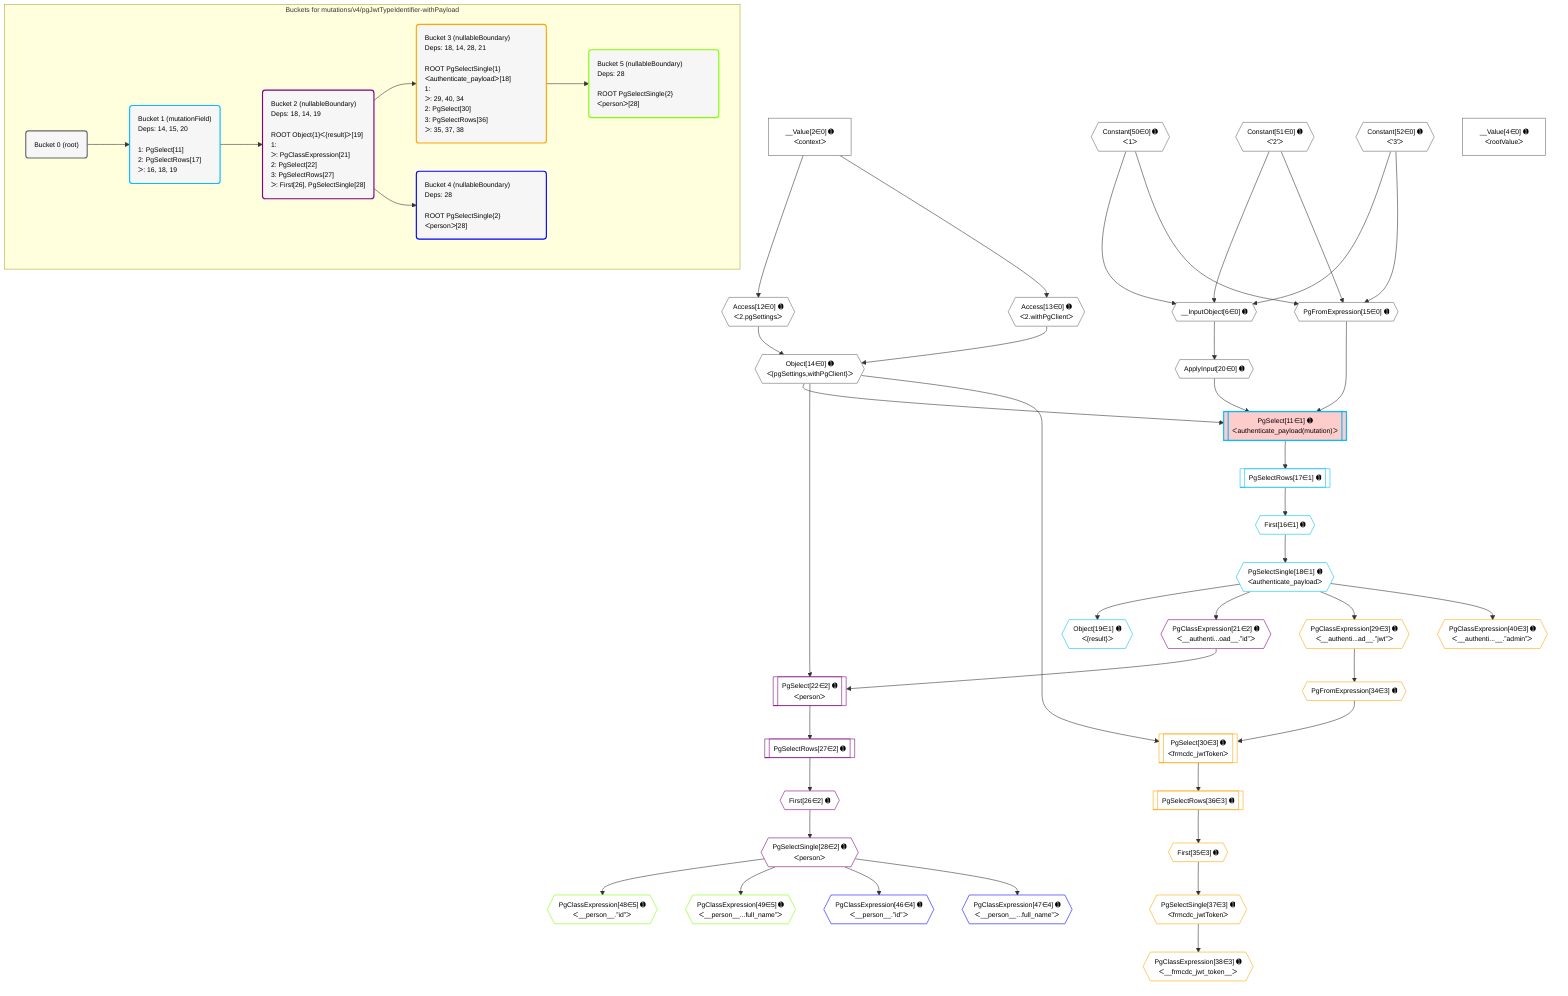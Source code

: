 %%{init: {'themeVariables': { 'fontSize': '12px'}}}%%
graph TD
    classDef path fill:#eee,stroke:#000,color:#000
    classDef plan fill:#fff,stroke-width:1px,color:#000
    classDef itemplan fill:#fff,stroke-width:2px,color:#000
    classDef unbatchedplan fill:#dff,stroke-width:1px,color:#000
    classDef sideeffectplan fill:#fcc,stroke-width:2px,color:#000
    classDef bucket fill:#f6f6f6,color:#000,stroke-width:2px,text-align:left


    %% plan dependencies
    __InputObject6{{"__InputObject[6∈0] ➊"}}:::plan
    Constant50{{"Constant[50∈0] ➊<br />ᐸ1ᐳ"}}:::plan
    Constant51{{"Constant[51∈0] ➊<br />ᐸ'2'ᐳ"}}:::plan
    Constant52{{"Constant[52∈0] ➊<br />ᐸ'3'ᐳ"}}:::plan
    Constant50 & Constant51 & Constant52 --> __InputObject6
    PgFromExpression15{{"PgFromExpression[15∈0] ➊"}}:::plan
    Constant50 & Constant51 & Constant52 --> PgFromExpression15
    Object14{{"Object[14∈0] ➊<br />ᐸ{pgSettings,withPgClient}ᐳ"}}:::plan
    Access12{{"Access[12∈0] ➊<br />ᐸ2.pgSettingsᐳ"}}:::plan
    Access13{{"Access[13∈0] ➊<br />ᐸ2.withPgClientᐳ"}}:::plan
    Access12 & Access13 --> Object14
    __Value2["__Value[2∈0] ➊<br />ᐸcontextᐳ"]:::plan
    __Value2 --> Access12
    __Value2 --> Access13
    ApplyInput20{{"ApplyInput[20∈0] ➊"}}:::plan
    __InputObject6 --> ApplyInput20
    __Value4["__Value[4∈0] ➊<br />ᐸrootValueᐳ"]:::plan
    PgSelect11[["PgSelect[11∈1] ➊<br />ᐸauthenticate_payload(mutation)ᐳ"]]:::sideeffectplan
    Object14 & PgFromExpression15 & ApplyInput20 --> PgSelect11
    First16{{"First[16∈1] ➊"}}:::plan
    PgSelectRows17[["PgSelectRows[17∈1] ➊"]]:::plan
    PgSelectRows17 --> First16
    PgSelect11 --> PgSelectRows17
    PgSelectSingle18{{"PgSelectSingle[18∈1] ➊<br />ᐸauthenticate_payloadᐳ"}}:::plan
    First16 --> PgSelectSingle18
    Object19{{"Object[19∈1] ➊<br />ᐸ{result}ᐳ"}}:::plan
    PgSelectSingle18 --> Object19
    PgSelect22[["PgSelect[22∈2] ➊<br />ᐸpersonᐳ"]]:::plan
    PgClassExpression21{{"PgClassExpression[21∈2] ➊<br />ᐸ__authenti...oad__.”id”ᐳ"}}:::plan
    Object14 & PgClassExpression21 --> PgSelect22
    PgSelectSingle18 --> PgClassExpression21
    First26{{"First[26∈2] ➊"}}:::plan
    PgSelectRows27[["PgSelectRows[27∈2] ➊"]]:::plan
    PgSelectRows27 --> First26
    PgSelect22 --> PgSelectRows27
    PgSelectSingle28{{"PgSelectSingle[28∈2] ➊<br />ᐸpersonᐳ"}}:::plan
    First26 --> PgSelectSingle28
    PgSelect30[["PgSelect[30∈3] ➊<br />ᐸfrmcdc_jwtTokenᐳ"]]:::plan
    PgFromExpression34{{"PgFromExpression[34∈3] ➊"}}:::plan
    Object14 & PgFromExpression34 --> PgSelect30
    PgClassExpression29{{"PgClassExpression[29∈3] ➊<br />ᐸ__authenti...ad__.”jwt”ᐳ"}}:::plan
    PgSelectSingle18 --> PgClassExpression29
    PgClassExpression29 --> PgFromExpression34
    First35{{"First[35∈3] ➊"}}:::plan
    PgSelectRows36[["PgSelectRows[36∈3] ➊"]]:::plan
    PgSelectRows36 --> First35
    PgSelect30 --> PgSelectRows36
    PgSelectSingle37{{"PgSelectSingle[37∈3] ➊<br />ᐸfrmcdc_jwtTokenᐳ"}}:::plan
    First35 --> PgSelectSingle37
    PgClassExpression38{{"PgClassExpression[38∈3] ➊<br />ᐸ__frmcdc_jwt_token__ᐳ"}}:::plan
    PgSelectSingle37 --> PgClassExpression38
    PgClassExpression40{{"PgClassExpression[40∈3] ➊<br />ᐸ__authenti...__.”admin”ᐳ"}}:::plan
    PgSelectSingle18 --> PgClassExpression40
    PgClassExpression48{{"PgClassExpression[48∈5] ➊<br />ᐸ__person__.”id”ᐳ"}}:::plan
    PgSelectSingle28 --> PgClassExpression48
    PgClassExpression49{{"PgClassExpression[49∈5] ➊<br />ᐸ__person__...full_name”ᐳ"}}:::plan
    PgSelectSingle28 --> PgClassExpression49
    PgClassExpression46{{"PgClassExpression[46∈4] ➊<br />ᐸ__person__.”id”ᐳ"}}:::plan
    PgSelectSingle28 --> PgClassExpression46
    PgClassExpression47{{"PgClassExpression[47∈4] ➊<br />ᐸ__person__...full_name”ᐳ"}}:::plan
    PgSelectSingle28 --> PgClassExpression47

    %% define steps

    subgraph "Buckets for mutations/v4/pgJwtTypeIdentifier-withPayload"
    Bucket0("Bucket 0 (root)"):::bucket
    classDef bucket0 stroke:#696969
    class Bucket0,__Value2,__Value4,__InputObject6,Access12,Access13,Object14,PgFromExpression15,ApplyInput20,Constant50,Constant51,Constant52 bucket0
    Bucket1("Bucket 1 (mutationField)<br />Deps: 14, 15, 20<br /><br />1: PgSelect[11]<br />2: PgSelectRows[17]<br />ᐳ: 16, 18, 19"):::bucket
    classDef bucket1 stroke:#00bfff
    class Bucket1,PgSelect11,First16,PgSelectRows17,PgSelectSingle18,Object19 bucket1
    Bucket2("Bucket 2 (nullableBoundary)<br />Deps: 18, 14, 19<br /><br />ROOT Object{1}ᐸ{result}ᐳ[19]<br />1: <br />ᐳ: PgClassExpression[21]<br />2: PgSelect[22]<br />3: PgSelectRows[27]<br />ᐳ: First[26], PgSelectSingle[28]"):::bucket
    classDef bucket2 stroke:#7f007f
    class Bucket2,PgClassExpression21,PgSelect22,First26,PgSelectRows27,PgSelectSingle28 bucket2
    Bucket3("Bucket 3 (nullableBoundary)<br />Deps: 18, 14, 28, 21<br /><br />ROOT PgSelectSingle{1}ᐸauthenticate_payloadᐳ[18]<br />1: <br />ᐳ: 29, 40, 34<br />2: PgSelect[30]<br />3: PgSelectRows[36]<br />ᐳ: 35, 37, 38"):::bucket
    classDef bucket3 stroke:#ffa500
    class Bucket3,PgClassExpression29,PgSelect30,PgFromExpression34,First35,PgSelectRows36,PgSelectSingle37,PgClassExpression38,PgClassExpression40 bucket3
    Bucket4("Bucket 4 (nullableBoundary)<br />Deps: 28<br /><br />ROOT PgSelectSingle{2}ᐸpersonᐳ[28]"):::bucket
    classDef bucket4 stroke:#0000ff
    class Bucket4,PgClassExpression46,PgClassExpression47 bucket4
    Bucket5("Bucket 5 (nullableBoundary)<br />Deps: 28<br /><br />ROOT PgSelectSingle{2}ᐸpersonᐳ[28]"):::bucket
    classDef bucket5 stroke:#7fff00
    class Bucket5,PgClassExpression48,PgClassExpression49 bucket5
    Bucket0 --> Bucket1
    Bucket1 --> Bucket2
    Bucket2 --> Bucket3 & Bucket4
    Bucket3 --> Bucket5
    end